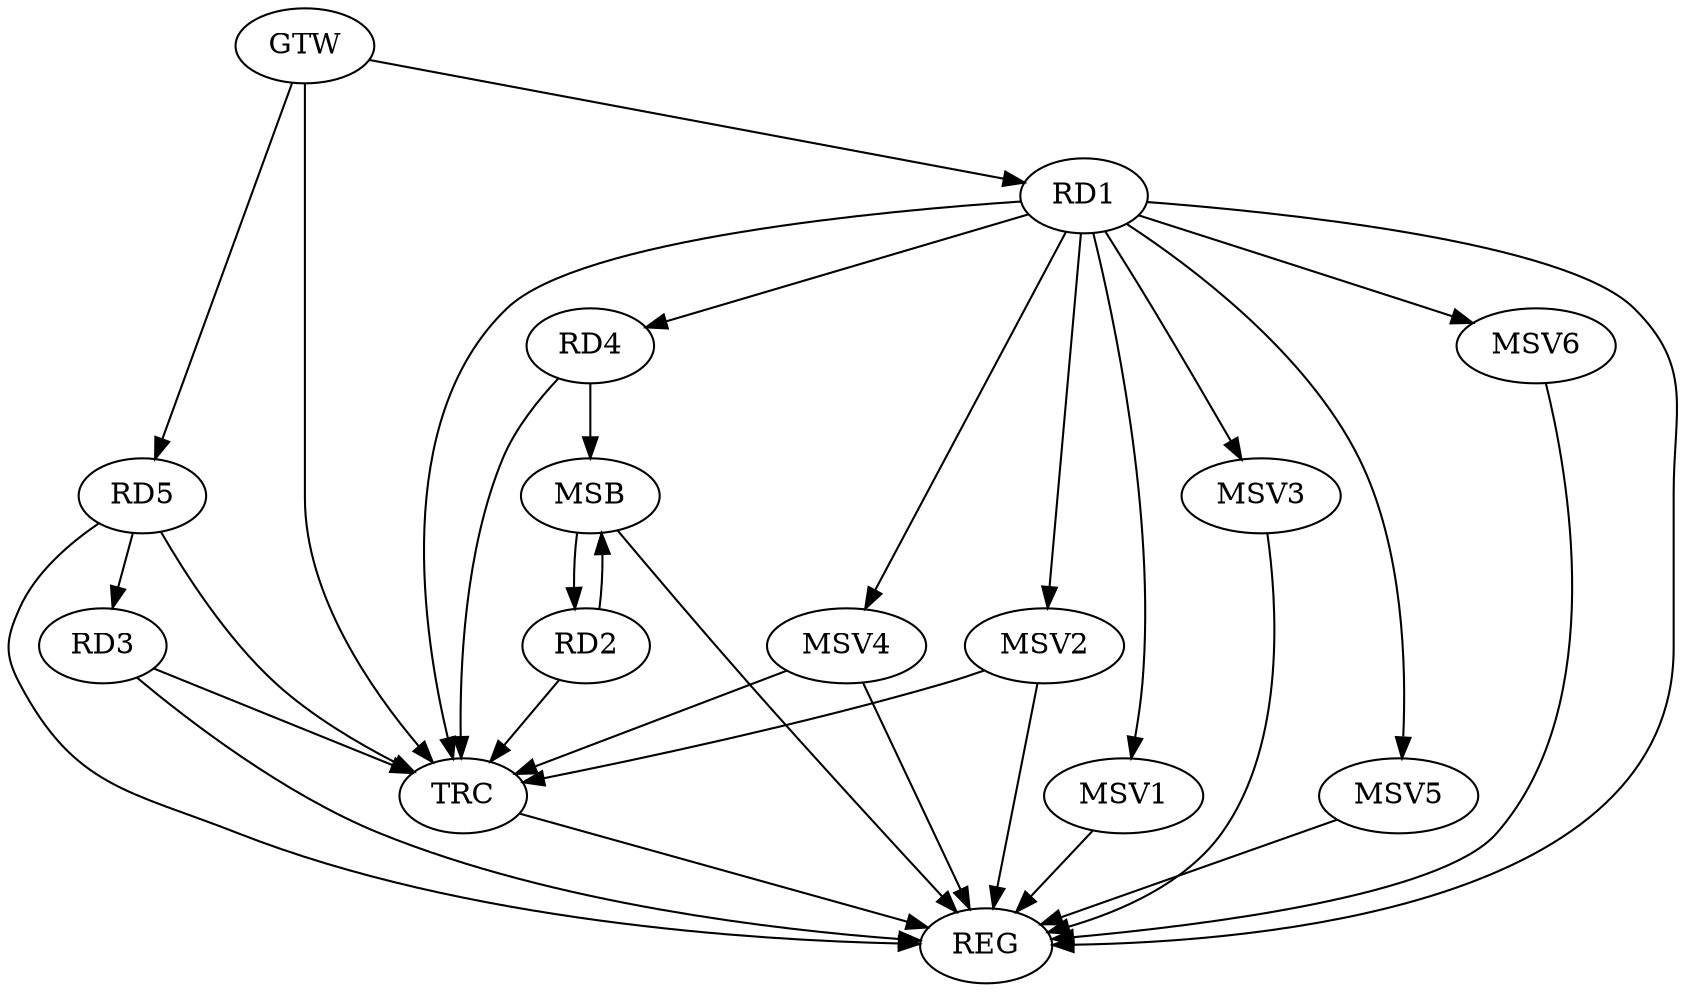 strict digraph G {
  RD1 [ label="RD1" ];
  RD2 [ label="RD2" ];
  RD3 [ label="RD3" ];
  RD4 [ label="RD4" ];
  RD5 [ label="RD5" ];
  GTW [ label="GTW" ];
  REG [ label="REG" ];
  MSB [ label="MSB" ];
  TRC [ label="TRC" ];
  MSV1 [ label="MSV1" ];
  MSV2 [ label="MSV2" ];
  MSV3 [ label="MSV3" ];
  MSV4 [ label="MSV4" ];
  MSV5 [ label="MSV5" ];
  MSV6 [ label="MSV6" ];
  RD1 -> RD4;
  RD5 -> RD3;
  GTW -> RD1;
  GTW -> RD5;
  RD1 -> REG;
  RD3 -> REG;
  RD5 -> REG;
  RD2 -> MSB;
  MSB -> REG;
  RD4 -> MSB;
  MSB -> RD2;
  RD1 -> TRC;
  RD2 -> TRC;
  RD3 -> TRC;
  RD4 -> TRC;
  RD5 -> TRC;
  GTW -> TRC;
  TRC -> REG;
  RD1 -> MSV1;
  MSV1 -> REG;
  RD1 -> MSV2;
  MSV2 -> REG;
  MSV2 -> TRC;
  RD1 -> MSV3;
  MSV3 -> REG;
  RD1 -> MSV4;
  MSV4 -> REG;
  MSV4 -> TRC;
  RD1 -> MSV5;
  MSV5 -> REG;
  RD1 -> MSV6;
  MSV6 -> REG;
}
